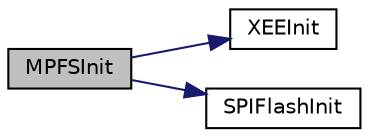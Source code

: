 digraph "MPFSInit"
{
  edge [fontname="Helvetica",fontsize="10",labelfontname="Helvetica",labelfontsize="10"];
  node [fontname="Helvetica",fontsize="10",shape=record];
  rankdir="LR";
  Node1 [label="MPFSInit",height=0.2,width=0.4,color="black", fillcolor="grey75", style="filled", fontcolor="black"];
  Node1 -> Node2 [color="midnightblue",fontsize="10",style="solid",fontname="Helvetica"];
  Node2 [label="XEEInit",height=0.2,width=0.4,color="black", fillcolor="white", style="filled",URL="$_x_e_e_p_r_o_m_8h.html#ad6578beb33dc9fd59296995c2eeca89e"];
  Node1 -> Node3 [color="midnightblue",fontsize="10",style="solid",fontname="Helvetica"];
  Node3 [label="SPIFlashInit",height=0.2,width=0.4,color="black", fillcolor="white", style="filled",URL="$_s_p_i_flash_8h.html#add5e64a6c2400021223abc1747b8a39b"];
}
